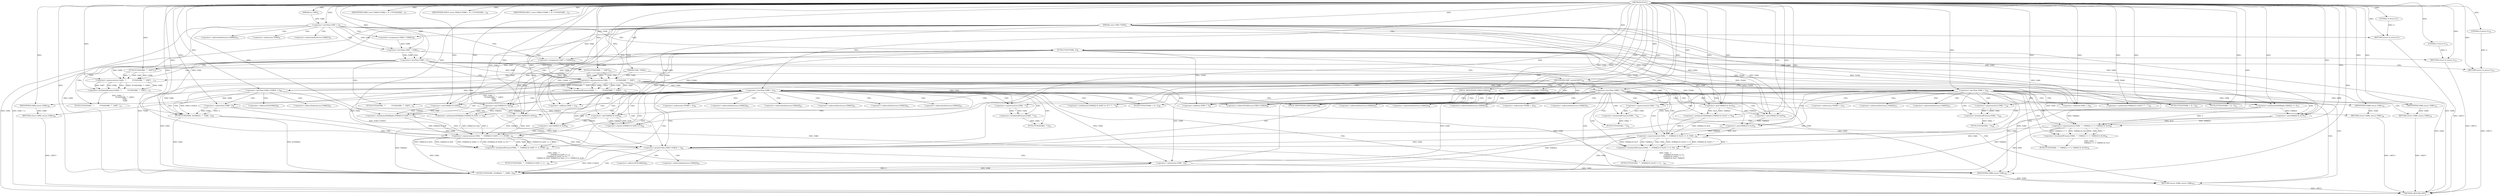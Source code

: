 digraph "FUN1" {  
"8" [label = <(METHOD,FUN1)<SUB>1</SUB>> ]
"266" [label = <(METHOD_RETURN,ANY)<SUB>1</SUB>> ]
"9" [label = <(PARAM,VAR1 *VAR2)<SUB>1</SUB>> ]
"10" [label = <(PARAM,const VAR3 *VAR4)<SUB>2</SUB>> ]
"11" [label = <(PARAM,int VAR5)<SUB>2</SUB>> ]
"22" [label = <(FUN2,FUN2(*VAR4, 2))<SUB>8</SUB>> ]
"26" [label = <(&lt;operator&gt;.assignment,VAR6 = VAR4[1])<SUB>9</SUB>> ]
"31" [label = <(&lt;operator&gt;.assignment,VAR7 = VAR4[0])<SUB>10</SUB>> ]
"61" [label = <(FUN3,FUN3((VAR2, &quot;&quot;,
	          FUN4(VAR8, &quot;&quot;, VAR7)...)<SUB>21</SUB>> ]
"256" [label = <(RETURN,return VAR6;,return VAR6;)<SUB>93</SUB>> ]
"16" [label = <(&lt;operator&gt;.lessThan,VAR5 &lt; 2)<SUB>6</SUB>> ]
"37" [label = <(&lt;operator&gt;.lessThan,VAR5 &lt; VAR6)<SUB>11</SUB>> ]
"44" [label = <(&lt;operator&gt;.lessThan,VAR6 &lt; 2)<SUB>13</SUB>> ]
"73" [label = <(IDENTIFIER,VAR7,switch(VAR7))<SUB>26</SUB>> ]
"240" [label = <(&lt;operator&gt;.greaterThan,VAR2-&gt;VAR24 &gt; 1)<SUB>90</SUB>> ]
"257" [label = <(IDENTIFIER,VAR6,return VAR6;)<SUB>93</SUB>> ]
"20" [label = <(RETURN,return 0;,return 0;)<SUB>7</SUB>> ]
"41" [label = <(RETURN,return 0;,return 0;)<SUB>12</SUB>> ]
"48" [label = <(FUN3,FUN3((VAR2, &quot;&quot;,
		          FUN4(VAR8, &quot;&quot;, VAR7...)<SUB>14</SUB>> ]
"59" [label = <(RETURN,return 0;,return 0;)<SUB>18</SUB>> ]
"62" [label = <(&lt;operator&gt;.bracketedPrimary,(VAR2, &quot;&quot;,
	          FUN4(VAR8, &quot;&quot;, VAR7),
	  ...)<SUB>21</SUB>> ]
"76" [label = <(IDENTIFIER,VAR9,{
	case VAR9:
		if (VAR6 &lt; 3) {
 			FUN3((VAR2,...)<SUB>27</SUB>> ]
"89" [label = <(FUN2,FUN2(*(VAR4 + 2), 1))<SUB>33</SUB>> ]
"95" [label = <(FUN3,FUN3((VAR2, &quot;&quot;,
 			VAR4[2] &gt;&gt; 5, VAR4[2] &amp; 0x1f)))<SUB>36</SUB>> ]
"112" [label = <(IDENTIFIER,VAR10,{
	case VAR9:
		if (VAR6 &lt; 3) {
 			FUN3((VAR2,...)<SUB>39</SUB>> ]
"125" [label = <(FUN2,FUN2(*(VAR4 + 2), 1))<SUB>45</SUB>> ]
"131" [label = <(FUN3,FUN3((VAR2, &quot;&quot;,
 				(VAR4[2] &amp; 0xc0) &gt;&gt; 6,
 		...)<SUB>48</SUB>> ]
"161" [label = <(IDENTIFIER,VAR11,{
	case VAR9:
		if (VAR6 &lt; 3) {
 			FUN3((VAR2,...)<SUB>53</SUB>> ]
"174" [label = <(FUN2,FUN2(*(VAR4 + 2), 1))<SUB>59</SUB>> ]
"180" [label = <(FUN3,FUN3((VAR2, &quot;&quot;,
 			(VAR4[2] &amp; 0xf0) &gt;&gt; 4,
 			...)<SUB>62</SUB>> ]
"246" [label = <(FUN5,FUN5(VAR2, &amp;VAR4[2], &quot;&quot;, VAR6 - 2))<SUB>91</SUB>> ]
"21" [label = <(LITERAL,0,return 0;)<SUB>7</SUB>> ]
"42" [label = <(LITERAL,0,return 0;)<SUB>12</SUB>> ]
"60" [label = <(LITERAL,0,return 0;)<SUB>18</SUB>> ]
"63" [label = <(&lt;operator&gt;.expressionList,VAR2, &quot;&quot;,
	          FUN4(VAR8, &quot;&quot;, VAR7),
	   ...)<SUB>21</SUB>> ]
"78" [label = <(&lt;operator&gt;.lessThan,VAR6 &lt; 3)<SUB>28</SUB>> ]
"114" [label = <(&lt;operator&gt;.lessThan,VAR6 &lt; 4)<SUB>40</SUB>> ]
"163" [label = <(&lt;operator&gt;.lessThan,VAR6 &lt; 4)<SUB>54</SUB>> ]
"222" [label = <(&lt;operator&gt;.lessThan,VAR2-&gt;VAR24 &lt; 2)<SUB>86</SUB>> ]
"49" [label = <(&lt;operator&gt;.bracketedPrimary,(VAR2, &quot;&quot;,
		          FUN4(VAR8, &quot;&quot;, VAR7),
		...)<SUB>14</SUB>> ]
"66" [label = <(FUN4,FUN4(VAR8, &quot;&quot;, VAR7))<SUB>22</SUB>> ]
"82" [label = <(FUN3,FUN3((VAR2, &quot;&quot;)))<SUB>29</SUB>> ]
"87" [label = <(RETURN,return VAR6;,return VAR6;)<SUB>30</SUB>> ]
"96" [label = <(&lt;operator&gt;.bracketedPrimary,(VAR2, &quot;&quot;,
 			VAR4[2] &gt;&gt; 5, VAR4[2] &amp; 0x1f))<SUB>36</SUB>> ]
"118" [label = <(FUN3,FUN3((VAR2, &quot;&quot;)))<SUB>41</SUB>> ]
"123" [label = <(RETURN,return VAR6;,return VAR6;)<SUB>42</SUB>> ]
"132" [label = <(&lt;operator&gt;.bracketedPrimary,(VAR2, &quot;&quot;,
 				(VAR4[2] &amp; 0xc0) &gt;&gt; 6,
 				(VA...)<SUB>48</SUB>> ]
"167" [label = <(FUN3,FUN3((VAR2, &quot;&quot;)))<SUB>55</SUB>> ]
"172" [label = <(RETURN,return VAR6;,return VAR6;)<SUB>56</SUB>> ]
"181" [label = <(&lt;operator&gt;.bracketedPrimary,(VAR2, &quot;&quot;,
 			(VAR4[2] &amp; 0xf0) &gt;&gt; 4,
 			((VAR...)<SUB>62</SUB>> ]
"228" [label = <(FUN5,FUN5(VAR2, &amp;VAR4[2], &quot;&quot;, VAR6 - 2))<SUB>87</SUB>> ]
"253" [label = <(&lt;operator&gt;.subtraction,VAR6 - 2)<SUB>91</SUB>> ]
"50" [label = <(&lt;operator&gt;.expressionList,VAR2, &quot;&quot;,
		          FUN4(VAR8, &quot;&quot;, VAR7),
		 ...)<SUB>14</SUB>> ]
"88" [label = <(IDENTIFIER,VAR6,return VAR6;)<SUB>30</SUB>> ]
"91" [label = <(&lt;operator&gt;.addition,VAR4 + 2)<SUB>33</SUB>> ]
"97" [label = <(&lt;operator&gt;.expressionList,VAR2, &quot;&quot;,
 			VAR4[2] &gt;&gt; 5, VAR4[2] &amp; 0x1f)<SUB>36</SUB>> ]
"124" [label = <(IDENTIFIER,VAR6,return VAR6;)<SUB>42</SUB>> ]
"127" [label = <(&lt;operator&gt;.addition,VAR4 + 2)<SUB>45</SUB>> ]
"133" [label = <(&lt;operator&gt;.expressionList,VAR2, &quot;&quot;,
 				(VAR4[2] &amp; 0xc0) &gt;&gt; 6,
 				(VAR...)<SUB>48</SUB>> ]
"173" [label = <(IDENTIFIER,VAR6,return VAR6;)<SUB>56</SUB>> ]
"176" [label = <(&lt;operator&gt;.addition,VAR4 + 2)<SUB>59</SUB>> ]
"182" [label = <(&lt;operator&gt;.expressionList,VAR2, &quot;&quot;,
 			(VAR4[2] &amp; 0xf0) &gt;&gt; 4,
 			((VAR4...)<SUB>62</SUB>> ]
"53" [label = <(FUN4,FUN4(VAR8, &quot;&quot;, VAR7))<SUB>15</SUB>> ]
"83" [label = <(&lt;operator&gt;.bracketedPrimary,(VAR2, &quot;&quot;))<SUB>29</SUB>> ]
"100" [label = <(&lt;operator&gt;.arithmeticShiftRight,VAR4[2] &gt;&gt; 5)<SUB>37</SUB>> ]
"105" [label = <(&lt;operator&gt;.and,VAR4[2] &amp; 0x1f)<SUB>37</SUB>> ]
"119" [label = <(&lt;operator&gt;.bracketedPrimary,(VAR2, &quot;&quot;))<SUB>41</SUB>> ]
"136" [label = <(&lt;operator&gt;.arithmeticShiftRight,(VAR4[2] &amp; 0xc0) &gt;&gt; 6)<SUB>49</SUB>> ]
"143" [label = <(&lt;operator&gt;.conditional,(VAR4[2] &amp; 0x20) ? &quot;&quot; : &quot;&quot;)<SUB>50</SUB>> ]
"151" [label = <(&lt;operator&gt;.and,VAR4[2] &amp; 0x1f)<SUB>51</SUB>> ]
"168" [label = <(&lt;operator&gt;.bracketedPrimary,(VAR2, &quot;&quot;))<SUB>55</SUB>> ]
"185" [label = <(&lt;operator&gt;.arithmeticShiftRight,(VAR4[2] &amp; 0xf0) &gt;&gt; 4)<SUB>63</SUB>> ]
"192" [label = <(&lt;operator&gt;.conditional,((VAR4[2] &amp; 0x0f) == 8) ? &quot;&quot; : &quot;&quot;)<SUB>64</SUB>> ]
"202" [label = <(&lt;operator&gt;.and,VAR4[2] &amp; 0x0f)<SUB>65</SUB>> ]
"207" [label = <(&lt;operator&gt;.arithmeticShiftRight,(VAR4[3] &amp; 0xfc) &gt;&gt; 2)<SUB>65</SUB>> ]
"214" [label = <(&lt;operator&gt;.and,VAR4[3] &amp; 0x03)<SUB>65</SUB>> ]
"235" [label = <(&lt;operator&gt;.subtraction,VAR6 - 2)<SUB>87</SUB>> ]
"84" [label = <(&lt;operator&gt;.expressionList,VAR2, &quot;&quot;)<SUB>29</SUB>> ]
"120" [label = <(&lt;operator&gt;.expressionList,VAR2, &quot;&quot;)<SUB>41</SUB>> ]
"137" [label = <(&lt;operator&gt;.and,VAR4[2] &amp; 0xc0)<SUB>49</SUB>> ]
"144" [label = <(&lt;operator&gt;.and,VAR4[2] &amp; 0x20)<SUB>50</SUB>> ]
"169" [label = <(&lt;operator&gt;.expressionList,VAR2, &quot;&quot;)<SUB>55</SUB>> ]
"186" [label = <(&lt;operator&gt;.and,VAR4[2] &amp; 0xf0)<SUB>63</SUB>> ]
"193" [label = <(&lt;operator&gt;.equals,(VAR4[2] &amp; 0x0f) == 8)<SUB>64</SUB>> ]
"208" [label = <(&lt;operator&gt;.and,VAR4[3] &amp; 0xfc)<SUB>65</SUB>> ]
"194" [label = <(&lt;operator&gt;.and,VAR4[2] &amp; 0x0f)<SUB>64</SUB>> ]
"23" [label = <(&lt;operator&gt;.indirection,*VAR4)<SUB>8</SUB>> ]
"28" [label = <(&lt;operator&gt;.indirectIndexAccess,VAR4[1])<SUB>9</SUB>> ]
"33" [label = <(&lt;operator&gt;.indirectIndexAccess,VAR4[0])<SUB>10</SUB>> ]
"241" [label = <(&lt;operator&gt;.indirectFieldAccess,VAR2-&gt;VAR24)<SUB>90</SUB>> ]
"90" [label = <(&lt;operator&gt;.indirection,*(VAR4 + 2))<SUB>33</SUB>> ]
"126" [label = <(&lt;operator&gt;.indirection,*(VAR4 + 2))<SUB>45</SUB>> ]
"175" [label = <(&lt;operator&gt;.indirection,*(VAR4 + 2))<SUB>59</SUB>> ]
"243" [label = <(FIELD_IDENTIFIER,VAR24,VAR24)<SUB>90</SUB>> ]
"248" [label = <(&lt;operator&gt;.addressOf,&amp;VAR4[2])<SUB>91</SUB>> ]
"223" [label = <(&lt;operator&gt;.indirectFieldAccess,VAR2-&gt;VAR24)<SUB>86</SUB>> ]
"249" [label = <(&lt;operator&gt;.indirectIndexAccess,VAR4[2])<SUB>91</SUB>> ]
"156" [label = <(&lt;operator&gt;.indirectIndexAccess,VAR4[3])<SUB>51</SUB>> ]
"225" [label = <(FIELD_IDENTIFIER,VAR24,VAR24)<SUB>86</SUB>> ]
"230" [label = <(&lt;operator&gt;.addressOf,&amp;VAR4[2])<SUB>87</SUB>> ]
"101" [label = <(&lt;operator&gt;.indirectIndexAccess,VAR4[2])<SUB>37</SUB>> ]
"106" [label = <(&lt;operator&gt;.indirectIndexAccess,VAR4[2])<SUB>37</SUB>> ]
"152" [label = <(&lt;operator&gt;.indirectIndexAccess,VAR4[2])<SUB>51</SUB>> ]
"203" [label = <(&lt;operator&gt;.indirectIndexAccess,VAR4[2])<SUB>65</SUB>> ]
"215" [label = <(&lt;operator&gt;.indirectIndexAccess,VAR4[3])<SUB>65</SUB>> ]
"231" [label = <(&lt;operator&gt;.indirectIndexAccess,VAR4[2])<SUB>87</SUB>> ]
"138" [label = <(&lt;operator&gt;.indirectIndexAccess,VAR4[2])<SUB>49</SUB>> ]
"145" [label = <(&lt;operator&gt;.indirectIndexAccess,VAR4[2])<SUB>50</SUB>> ]
"187" [label = <(&lt;operator&gt;.indirectIndexAccess,VAR4[2])<SUB>63</SUB>> ]
"209" [label = <(&lt;operator&gt;.indirectIndexAccess,VAR4[3])<SUB>65</SUB>> ]
"195" [label = <(&lt;operator&gt;.indirectIndexAccess,VAR4[2])<SUB>64</SUB>> ]
  "20" -> "266"  [ label = "DDG: &lt;RET&gt;"] 
  "172" -> "266"  [ label = "DDG: &lt;RET&gt;"] 
  "123" -> "266"  [ label = "DDG: &lt;RET&gt;"] 
  "256" -> "266"  [ label = "DDG: &lt;RET&gt;"] 
  "41" -> "266"  [ label = "DDG: &lt;RET&gt;"] 
  "87" -> "266"  [ label = "DDG: &lt;RET&gt;"] 
  "59" -> "266"  [ label = "DDG: &lt;RET&gt;"] 
  "9" -> "266"  [ label = "DDG: VAR2"] 
  "10" -> "266"  [ label = "DDG: VAR4"] 
  "16" -> "266"  [ label = "DDG: VAR5"] 
  "16" -> "266"  [ label = "DDG: VAR5 &lt; 2"] 
  "8" -> "9"  [ label = "DDG: "] 
  "8" -> "10"  [ label = "DDG: "] 
  "8" -> "11"  [ label = "DDG: "] 
  "10" -> "26"  [ label = "DDG: VAR4"] 
  "10" -> "31"  [ label = "DDG: VAR4"] 
  "22" -> "31"  [ label = "DDG: *VAR4"] 
  "257" -> "256"  [ label = "DDG: VAR6"] 
  "8" -> "22"  [ label = "DDG: "] 
  "62" -> "61"  [ label = "DDG: VAR2, &quot;&quot;,
	          FUN4(VAR8, &quot;&quot;, VAR7),
	          VAR7,
	          VAR6"] 
  "8" -> "73"  [ label = "DDG: "] 
  "114" -> "257"  [ label = "DDG: VAR6"] 
  "63" -> "257"  [ label = "DDG: VAR6"] 
  "235" -> "257"  [ label = "DDG: VAR6"] 
  "78" -> "257"  [ label = "DDG: VAR6"] 
  "163" -> "257"  [ label = "DDG: VAR6"] 
  "253" -> "257"  [ label = "DDG: VAR6"] 
  "8" -> "257"  [ label = "DDG: "] 
  "11" -> "16"  [ label = "DDG: VAR5"] 
  "8" -> "16"  [ label = "DDG: "] 
  "21" -> "20"  [ label = "DDG: 0"] 
  "8" -> "20"  [ label = "DDG: "] 
  "16" -> "37"  [ label = "DDG: VAR5"] 
  "8" -> "37"  [ label = "DDG: "] 
  "26" -> "37"  [ label = "DDG: VAR6"] 
  "42" -> "41"  [ label = "DDG: 0"] 
  "8" -> "41"  [ label = "DDG: "] 
  "37" -> "44"  [ label = "DDG: VAR6"] 
  "8" -> "44"  [ label = "DDG: "] 
  "60" -> "59"  [ label = "DDG: 0"] 
  "8" -> "59"  [ label = "DDG: "] 
  "63" -> "62"  [ label = "DDG: VAR7"] 
  "63" -> "62"  [ label = "DDG: VAR6"] 
  "63" -> "62"  [ label = "DDG: &quot;&quot;"] 
  "63" -> "62"  [ label = "DDG: FUN4(VAR8, &quot;&quot;, VAR7)"] 
  "63" -> "62"  [ label = "DDG: VAR2"] 
  "8" -> "76"  [ label = "DDG: "] 
  "8" -> "112"  [ label = "DDG: "] 
  "8" -> "161"  [ label = "DDG: "] 
  "63" -> "240"  [ label = "DDG: VAR2"] 
  "222" -> "240"  [ label = "DDG: VAR2-&gt;VAR24"] 
  "228" -> "240"  [ label = "DDG: VAR2"] 
  "182" -> "240"  [ label = "DDG: VAR2"] 
  "133" -> "240"  [ label = "DDG: VAR2"] 
  "97" -> "240"  [ label = "DDG: VAR2"] 
  "8" -> "240"  [ label = "DDG: "] 
  "8" -> "21"  [ label = "DDG: "] 
  "8" -> "42"  [ label = "DDG: "] 
  "49" -> "48"  [ label = "DDG: VAR2, &quot;&quot;,
		          FUN4(VAR8, &quot;&quot;, VAR7),
		          VAR7,
		          VAR6"] 
  "8" -> "60"  [ label = "DDG: "] 
  "9" -> "63"  [ label = "DDG: VAR2"] 
  "8" -> "63"  [ label = "DDG: "] 
  "66" -> "63"  [ label = "DDG: VAR8"] 
  "66" -> "63"  [ label = "DDG: &quot;&quot;"] 
  "66" -> "63"  [ label = "DDG: VAR7"] 
  "44" -> "63"  [ label = "DDG: VAR6"] 
  "8" -> "89"  [ label = "DDG: "] 
  "96" -> "95"  [ label = "DDG: VAR2, &quot;&quot;,
 			VAR4[2] &gt;&gt; 5, VAR4[2] &amp; 0x1f"] 
  "8" -> "125"  [ label = "DDG: "] 
  "132" -> "131"  [ label = "DDG: VAR2, &quot;&quot;,
 				(VAR4[2] &amp; 0xc0) &gt;&gt; 6,
 				(VAR4[2] &amp; 0x20) ? &quot;&quot; : &quot;&quot;,
				VAR4[2] &amp; 0x1f, VAR4[3]"] 
  "8" -> "174"  [ label = "DDG: "] 
  "181" -> "180"  [ label = "DDG: VAR2, &quot;&quot;,
 			(VAR4[2] &amp; 0xf0) &gt;&gt; 4,
 			((VAR4[2] &amp; 0x0f) == 8) ? &quot;&quot; : &quot;&quot;,
			VAR4[2] &amp; 0x0f, (VAR4[3] &amp; 0xfc) &gt;&gt; 2, VAR4[3] &amp; 0x03"] 
  "63" -> "246"  [ label = "DDG: VAR2"] 
  "228" -> "246"  [ label = "DDG: VAR2"] 
  "182" -> "246"  [ label = "DDG: VAR2"] 
  "133" -> "246"  [ label = "DDG: VAR2"] 
  "97" -> "246"  [ label = "DDG: VAR2"] 
  "240" -> "246"  [ label = "DDG: VAR2-&gt;VAR24"] 
  "8" -> "246"  [ label = "DDG: "] 
  "228" -> "246"  [ label = "DDG: &amp;VAR4[2]"] 
  "10" -> "246"  [ label = "DDG: VAR4"] 
  "202" -> "246"  [ label = "DDG: VAR4[2]"] 
  "151" -> "246"  [ label = "DDG: VAR4[2]"] 
  "105" -> "246"  [ label = "DDG: VAR4[2]"] 
  "22" -> "246"  [ label = "DDG: *VAR4"] 
  "253" -> "246"  [ label = "DDG: VAR6"] 
  "253" -> "246"  [ label = "DDG: 2"] 
  "50" -> "49"  [ label = "DDG: VAR2"] 
  "50" -> "49"  [ label = "DDG: VAR7"] 
  "50" -> "49"  [ label = "DDG: VAR6"] 
  "50" -> "49"  [ label = "DDG: &quot;&quot;"] 
  "50" -> "49"  [ label = "DDG: FUN4(VAR8, &quot;&quot;, VAR7)"] 
  "8" -> "66"  [ label = "DDG: "] 
  "31" -> "66"  [ label = "DDG: VAR7"] 
  "63" -> "78"  [ label = "DDG: VAR6"] 
  "8" -> "78"  [ label = "DDG: "] 
  "88" -> "87"  [ label = "DDG: VAR6"] 
  "97" -> "96"  [ label = "DDG: VAR2"] 
  "97" -> "96"  [ label = "DDG: &quot;&quot;"] 
  "97" -> "96"  [ label = "DDG: VAR4[2] &gt;&gt; 5"] 
  "97" -> "96"  [ label = "DDG: VAR4[2] &amp; 0x1f"] 
  "63" -> "114"  [ label = "DDG: VAR6"] 
  "8" -> "114"  [ label = "DDG: "] 
  "124" -> "123"  [ label = "DDG: VAR6"] 
  "133" -> "132"  [ label = "DDG: &quot;&quot;"] 
  "133" -> "132"  [ label = "DDG: VAR4[2] &amp; 0x1f"] 
  "133" -> "132"  [ label = "DDG: VAR4[3]"] 
  "133" -> "132"  [ label = "DDG: VAR2"] 
  "133" -> "132"  [ label = "DDG: (VAR4[2] &amp; 0xc0) &gt;&gt; 6"] 
  "133" -> "132"  [ label = "DDG: (VAR4[2] &amp; 0x20) ? &quot;&quot; : &quot;&quot;"] 
  "63" -> "163"  [ label = "DDG: VAR6"] 
  "8" -> "163"  [ label = "DDG: "] 
  "173" -> "172"  [ label = "DDG: VAR6"] 
  "182" -> "181"  [ label = "DDG: ((VAR4[2] &amp; 0x0f) == 8) ? &quot;&quot; : &quot;&quot;"] 
  "182" -> "181"  [ label = "DDG: VAR2"] 
  "182" -> "181"  [ label = "DDG: (VAR4[3] &amp; 0xfc) &gt;&gt; 2"] 
  "182" -> "181"  [ label = "DDG: &quot;&quot;"] 
  "182" -> "181"  [ label = "DDG: VAR4[3] &amp; 0x03"] 
  "182" -> "181"  [ label = "DDG: VAR4[2] &amp; 0x0f"] 
  "182" -> "181"  [ label = "DDG: (VAR4[2] &amp; 0xf0) &gt;&gt; 4"] 
  "63" -> "222"  [ label = "DDG: VAR2"] 
  "8" -> "222"  [ label = "DDG: "] 
  "63" -> "253"  [ label = "DDG: VAR6"] 
  "235" -> "253"  [ label = "DDG: VAR6"] 
  "163" -> "253"  [ label = "DDG: VAR6"] 
  "114" -> "253"  [ label = "DDG: VAR6"] 
  "78" -> "253"  [ label = "DDG: VAR6"] 
  "8" -> "253"  [ label = "DDG: "] 
  "9" -> "50"  [ label = "DDG: VAR2"] 
  "8" -> "50"  [ label = "DDG: "] 
  "53" -> "50"  [ label = "DDG: VAR8"] 
  "53" -> "50"  [ label = "DDG: &quot;&quot;"] 
  "53" -> "50"  [ label = "DDG: VAR7"] 
  "44" -> "50"  [ label = "DDG: VAR6"] 
  "83" -> "82"  [ label = "DDG: VAR2, &quot;&quot;"] 
  "78" -> "88"  [ label = "DDG: VAR6"] 
  "8" -> "88"  [ label = "DDG: "] 
  "10" -> "91"  [ label = "DDG: VAR4"] 
  "22" -> "91"  [ label = "DDG: *VAR4"] 
  "8" -> "91"  [ label = "DDG: "] 
  "63" -> "97"  [ label = "DDG: VAR2"] 
  "8" -> "97"  [ label = "DDG: "] 
  "100" -> "97"  [ label = "DDG: VAR4[2]"] 
  "100" -> "97"  [ label = "DDG: 5"] 
  "105" -> "97"  [ label = "DDG: VAR4[2]"] 
  "105" -> "97"  [ label = "DDG: 0x1f"] 
  "119" -> "118"  [ label = "DDG: VAR2, &quot;&quot;"] 
  "114" -> "124"  [ label = "DDG: VAR6"] 
  "8" -> "124"  [ label = "DDG: "] 
  "10" -> "127"  [ label = "DDG: VAR4"] 
  "22" -> "127"  [ label = "DDG: *VAR4"] 
  "8" -> "127"  [ label = "DDG: "] 
  "63" -> "133"  [ label = "DDG: VAR2"] 
  "8" -> "133"  [ label = "DDG: "] 
  "136" -> "133"  [ label = "DDG: VAR4[2] &amp; 0xc0"] 
  "136" -> "133"  [ label = "DDG: 6"] 
  "151" -> "133"  [ label = "DDG: VAR4[2]"] 
  "151" -> "133"  [ label = "DDG: 0x1f"] 
  "10" -> "133"  [ label = "DDG: VAR4"] 
  "22" -> "133"  [ label = "DDG: *VAR4"] 
  "168" -> "167"  [ label = "DDG: VAR2, &quot;&quot;"] 
  "163" -> "173"  [ label = "DDG: VAR6"] 
  "8" -> "173"  [ label = "DDG: "] 
  "10" -> "176"  [ label = "DDG: VAR4"] 
  "22" -> "176"  [ label = "DDG: *VAR4"] 
  "8" -> "176"  [ label = "DDG: "] 
  "63" -> "182"  [ label = "DDG: VAR2"] 
  "8" -> "182"  [ label = "DDG: "] 
  "185" -> "182"  [ label = "DDG: VAR4[2] &amp; 0xf0"] 
  "185" -> "182"  [ label = "DDG: 4"] 
  "202" -> "182"  [ label = "DDG: VAR4[2]"] 
  "202" -> "182"  [ label = "DDG: 0x0f"] 
  "207" -> "182"  [ label = "DDG: VAR4[3] &amp; 0xfc"] 
  "207" -> "182"  [ label = "DDG: 2"] 
  "214" -> "182"  [ label = "DDG: VAR4[3]"] 
  "214" -> "182"  [ label = "DDG: 0x03"] 
  "63" -> "228"  [ label = "DDG: VAR2"] 
  "222" -> "228"  [ label = "DDG: VAR2-&gt;VAR24"] 
  "8" -> "228"  [ label = "DDG: "] 
  "10" -> "228"  [ label = "DDG: VAR4"] 
  "235" -> "228"  [ label = "DDG: VAR6"] 
  "235" -> "228"  [ label = "DDG: 2"] 
  "8" -> "53"  [ label = "DDG: "] 
  "31" -> "53"  [ label = "DDG: VAR7"] 
  "84" -> "83"  [ label = "DDG: VAR2"] 
  "84" -> "83"  [ label = "DDG: &quot;&quot;"] 
  "10" -> "100"  [ label = "DDG: VAR4"] 
  "22" -> "100"  [ label = "DDG: *VAR4"] 
  "8" -> "100"  [ label = "DDG: "] 
  "100" -> "105"  [ label = "DDG: VAR4[2]"] 
  "10" -> "105"  [ label = "DDG: VAR4"] 
  "22" -> "105"  [ label = "DDG: *VAR4"] 
  "8" -> "105"  [ label = "DDG: "] 
  "120" -> "119"  [ label = "DDG: VAR2"] 
  "120" -> "119"  [ label = "DDG: &quot;&quot;"] 
  "137" -> "136"  [ label = "DDG: VAR4[2]"] 
  "137" -> "136"  [ label = "DDG: 0xc0"] 
  "8" -> "136"  [ label = "DDG: "] 
  "8" -> "143"  [ label = "DDG: "] 
  "144" -> "151"  [ label = "DDG: VAR4[2]"] 
  "10" -> "151"  [ label = "DDG: VAR4"] 
  "22" -> "151"  [ label = "DDG: *VAR4"] 
  "8" -> "151"  [ label = "DDG: "] 
  "169" -> "168"  [ label = "DDG: VAR2"] 
  "169" -> "168"  [ label = "DDG: &quot;&quot;"] 
  "186" -> "185"  [ label = "DDG: VAR4[2]"] 
  "186" -> "185"  [ label = "DDG: 0xf0"] 
  "8" -> "185"  [ label = "DDG: "] 
  "8" -> "192"  [ label = "DDG: "] 
  "194" -> "202"  [ label = "DDG: VAR4[2]"] 
  "10" -> "202"  [ label = "DDG: VAR4"] 
  "22" -> "202"  [ label = "DDG: *VAR4"] 
  "8" -> "202"  [ label = "DDG: "] 
  "208" -> "207"  [ label = "DDG: VAR4[3]"] 
  "208" -> "207"  [ label = "DDG: 0xfc"] 
  "8" -> "207"  [ label = "DDG: "] 
  "208" -> "214"  [ label = "DDG: VAR4[3]"] 
  "10" -> "214"  [ label = "DDG: VAR4"] 
  "22" -> "214"  [ label = "DDG: *VAR4"] 
  "8" -> "214"  [ label = "DDG: "] 
  "63" -> "235"  [ label = "DDG: VAR6"] 
  "8" -> "235"  [ label = "DDG: "] 
  "63" -> "84"  [ label = "DDG: VAR2"] 
  "8" -> "84"  [ label = "DDG: "] 
  "63" -> "120"  [ label = "DDG: VAR2"] 
  "8" -> "120"  [ label = "DDG: "] 
  "10" -> "137"  [ label = "DDG: VAR4"] 
  "22" -> "137"  [ label = "DDG: *VAR4"] 
  "8" -> "137"  [ label = "DDG: "] 
  "137" -> "144"  [ label = "DDG: VAR4[2]"] 
  "10" -> "144"  [ label = "DDG: VAR4"] 
  "22" -> "144"  [ label = "DDG: *VAR4"] 
  "8" -> "144"  [ label = "DDG: "] 
  "63" -> "169"  [ label = "DDG: VAR2"] 
  "8" -> "169"  [ label = "DDG: "] 
  "10" -> "186"  [ label = "DDG: VAR4"] 
  "22" -> "186"  [ label = "DDG: *VAR4"] 
  "8" -> "186"  [ label = "DDG: "] 
  "194" -> "193"  [ label = "DDG: VAR4[2]"] 
  "194" -> "193"  [ label = "DDG: 0x0f"] 
  "8" -> "193"  [ label = "DDG: "] 
  "10" -> "208"  [ label = "DDG: VAR4"] 
  "22" -> "208"  [ label = "DDG: *VAR4"] 
  "8" -> "208"  [ label = "DDG: "] 
  "186" -> "194"  [ label = "DDG: VAR4[2]"] 
  "10" -> "194"  [ label = "DDG: VAR4"] 
  "22" -> "194"  [ label = "DDG: *VAR4"] 
  "8" -> "194"  [ label = "DDG: "] 
  "16" -> "26"  [ label = "CDG: "] 
  "16" -> "20"  [ label = "CDG: "] 
  "16" -> "28"  [ label = "CDG: "] 
  "16" -> "37"  [ label = "CDG: "] 
  "16" -> "33"  [ label = "CDG: "] 
  "16" -> "22"  [ label = "CDG: "] 
  "16" -> "23"  [ label = "CDG: "] 
  "16" -> "31"  [ label = "CDG: "] 
  "37" -> "41"  [ label = "CDG: "] 
  "37" -> "44"  [ label = "CDG: "] 
  "44" -> "50"  [ label = "CDG: "] 
  "44" -> "59"  [ label = "CDG: "] 
  "44" -> "61"  [ label = "CDG: "] 
  "44" -> "48"  [ label = "CDG: "] 
  "44" -> "49"  [ label = "CDG: "] 
  "44" -> "66"  [ label = "CDG: "] 
  "44" -> "53"  [ label = "CDG: "] 
  "44" -> "73"  [ label = "CDG: "] 
  "44" -> "63"  [ label = "CDG: "] 
  "44" -> "62"  [ label = "CDG: "] 
  "73" -> "163"  [ label = "CDG: "] 
  "73" -> "114"  [ label = "CDG: "] 
  "73" -> "240"  [ label = "CDG: "] 
  "73" -> "243"  [ label = "CDG: "] 
  "73" -> "256"  [ label = "CDG: "] 
  "73" -> "241"  [ label = "CDG: "] 
  "73" -> "222"  [ label = "CDG: "] 
  "73" -> "225"  [ label = "CDG: "] 
  "73" -> "223"  [ label = "CDG: "] 
  "73" -> "78"  [ label = "CDG: "] 
  "240" -> "249"  [ label = "CDG: "] 
  "240" -> "253"  [ label = "CDG: "] 
  "240" -> "246"  [ label = "CDG: "] 
  "240" -> "248"  [ label = "CDG: "] 
  "78" -> "84"  [ label = "CDG: "] 
  "78" -> "240"  [ label = "CDG: "] 
  "78" -> "95"  [ label = "CDG: "] 
  "78" -> "243"  [ label = "CDG: "] 
  "78" -> "256"  [ label = "CDG: "] 
  "78" -> "100"  [ label = "CDG: "] 
  "78" -> "241"  [ label = "CDG: "] 
  "78" -> "96"  [ label = "CDG: "] 
  "78" -> "87"  [ label = "CDG: "] 
  "78" -> "97"  [ label = "CDG: "] 
  "78" -> "91"  [ label = "CDG: "] 
  "78" -> "101"  [ label = "CDG: "] 
  "78" -> "90"  [ label = "CDG: "] 
  "78" -> "89"  [ label = "CDG: "] 
  "78" -> "106"  [ label = "CDG: "] 
  "78" -> "82"  [ label = "CDG: "] 
  "78" -> "83"  [ label = "CDG: "] 
  "78" -> "105"  [ label = "CDG: "] 
  "114" -> "120"  [ label = "CDG: "] 
  "114" -> "136"  [ label = "CDG: "] 
  "114" -> "240"  [ label = "CDG: "] 
  "114" -> "243"  [ label = "CDG: "] 
  "114" -> "256"  [ label = "CDG: "] 
  "114" -> "138"  [ label = "CDG: "] 
  "114" -> "152"  [ label = "CDG: "] 
  "114" -> "118"  [ label = "CDG: "] 
  "114" -> "127"  [ label = "CDG: "] 
  "114" -> "123"  [ label = "CDG: "] 
  "114" -> "241"  [ label = "CDG: "] 
  "114" -> "133"  [ label = "CDG: "] 
  "114" -> "145"  [ label = "CDG: "] 
  "114" -> "131"  [ label = "CDG: "] 
  "114" -> "132"  [ label = "CDG: "] 
  "114" -> "151"  [ label = "CDG: "] 
  "114" -> "119"  [ label = "CDG: "] 
  "114" -> "144"  [ label = "CDG: "] 
  "114" -> "137"  [ label = "CDG: "] 
  "114" -> "143"  [ label = "CDG: "] 
  "114" -> "126"  [ label = "CDG: "] 
  "114" -> "156"  [ label = "CDG: "] 
  "114" -> "125"  [ label = "CDG: "] 
  "163" -> "214"  [ label = "CDG: "] 
  "163" -> "167"  [ label = "CDG: "] 
  "163" -> "192"  [ label = "CDG: "] 
  "163" -> "215"  [ label = "CDG: "] 
  "163" -> "209"  [ label = "CDG: "] 
  "163" -> "240"  [ label = "CDG: "] 
  "163" -> "243"  [ label = "CDG: "] 
  "163" -> "256"  [ label = "CDG: "] 
  "163" -> "168"  [ label = "CDG: "] 
  "163" -> "181"  [ label = "CDG: "] 
  "163" -> "208"  [ label = "CDG: "] 
  "163" -> "195"  [ label = "CDG: "] 
  "163" -> "174"  [ label = "CDG: "] 
  "163" -> "194"  [ label = "CDG: "] 
  "163" -> "182"  [ label = "CDG: "] 
  "163" -> "186"  [ label = "CDG: "] 
  "163" -> "202"  [ label = "CDG: "] 
  "163" -> "180"  [ label = "CDG: "] 
  "163" -> "176"  [ label = "CDG: "] 
  "163" -> "241"  [ label = "CDG: "] 
  "163" -> "172"  [ label = "CDG: "] 
  "163" -> "169"  [ label = "CDG: "] 
  "163" -> "185"  [ label = "CDG: "] 
  "163" -> "187"  [ label = "CDG: "] 
  "163" -> "207"  [ label = "CDG: "] 
  "163" -> "193"  [ label = "CDG: "] 
  "163" -> "175"  [ label = "CDG: "] 
  "163" -> "203"  [ label = "CDG: "] 
  "222" -> "230"  [ label = "CDG: "] 
  "222" -> "228"  [ label = "CDG: "] 
  "222" -> "231"  [ label = "CDG: "] 
  "222" -> "235"  [ label = "CDG: "] 
}
